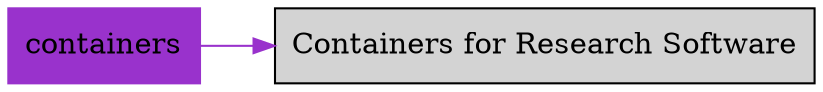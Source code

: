 digraph bettersoftware {
            rankdir = LR;
            ratio = fill;
            node [style=filled];
            node [shape = box];
"containers" [colorscheme="svg" color="darkorchid"];
"containers" ->  "ContainersForResearchSw.md" [colorscheme="svg" color="darkorchid"];
"ContainersForResearchSw.md" [label="Containers for Research Software" URL="http://bss.parallactic.com/resources/containers-for-research-software"]
}